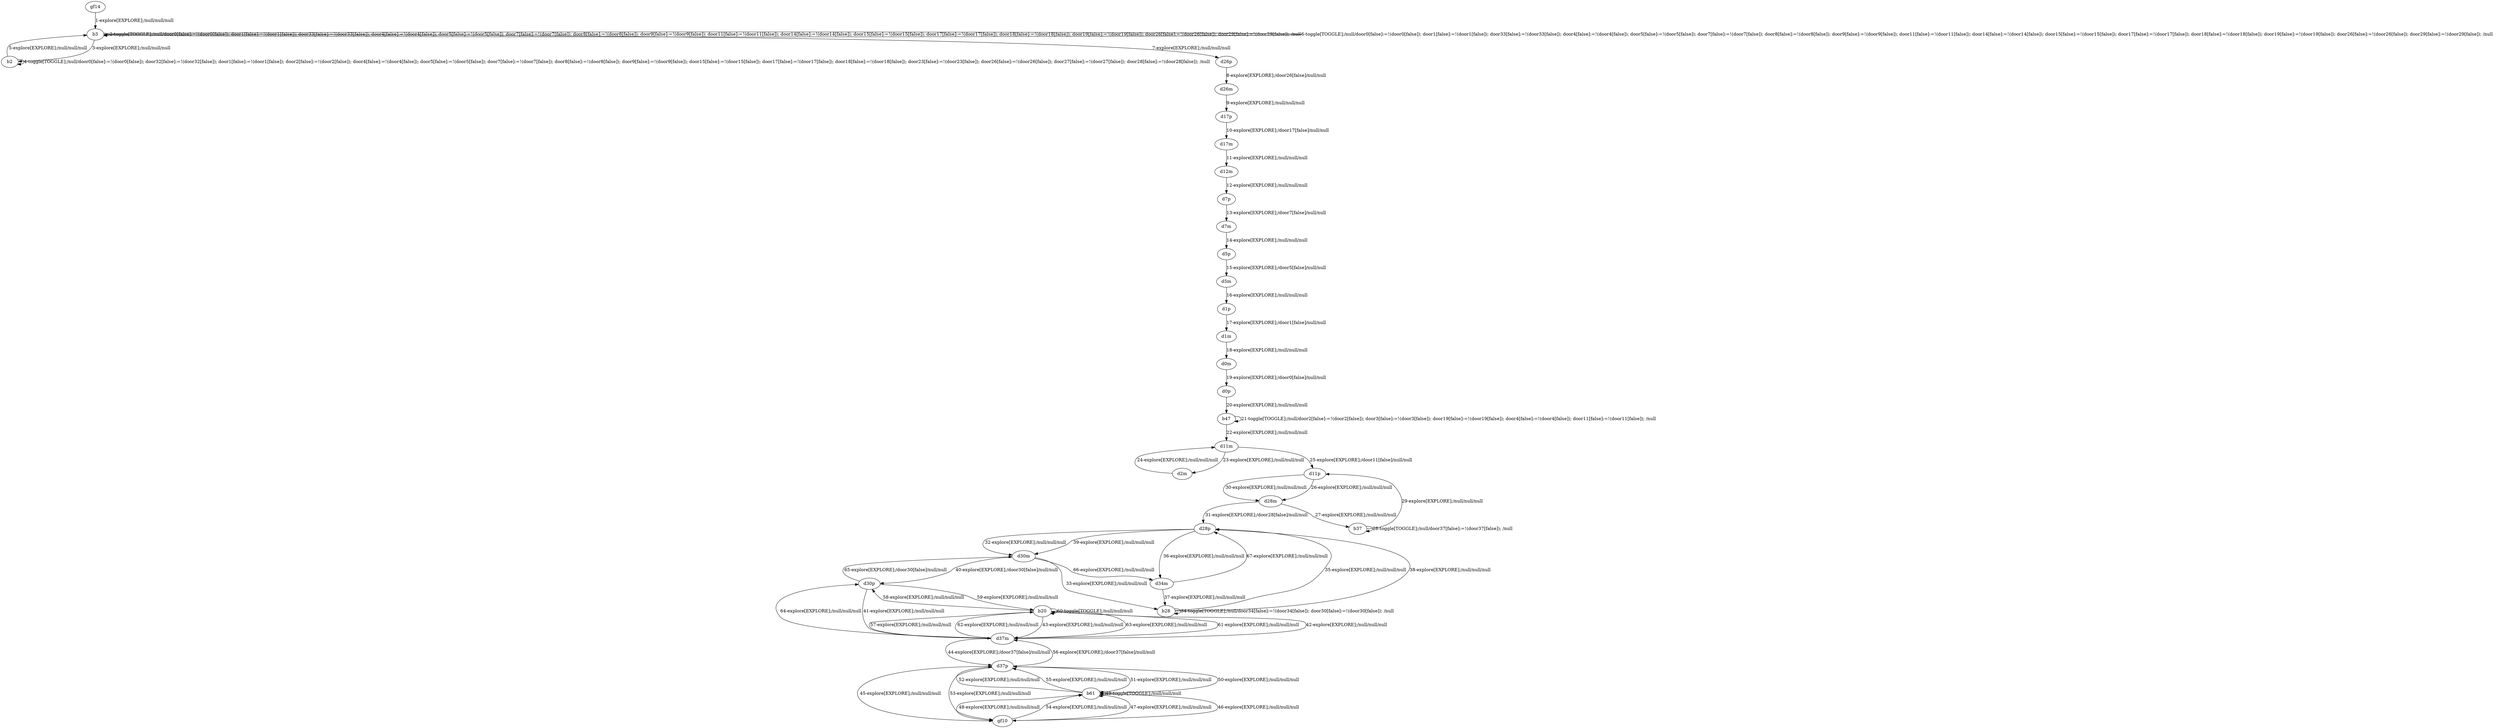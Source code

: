 # Total number of goals covered by this test: 1
# d30m --> d34m

digraph g {
"gf14" -> "b3" [label = "1-explore[EXPLORE];/null/null/null"];
"b3" -> "b3" [label = "2-toggle[TOGGLE];/null/door0[false]:=!(door0[false]); door1[false]:=!(door1[false]); door33[false]:=!(door33[false]); door4[false]:=!(door4[false]); door5[false]:=!(door5[false]); door7[false]:=!(door7[false]); door8[false]:=!(door8[false]); door9[false]:=!(door9[false]); door11[false]:=!(door11[false]); door14[false]:=!(door14[false]); door15[false]:=!(door15[false]); door17[false]:=!(door17[false]); door18[false]:=!(door18[false]); door19[false]:=!(door19[false]); door26[false]:=!(door26[false]); door29[false]:=!(door29[false]); /null"];
"b3" -> "b2" [label = "3-explore[EXPLORE];/null/null/null"];
"b2" -> "b2" [label = "4-toggle[TOGGLE];/null/door0[false]:=!(door0[false]); door32[false]:=!(door32[false]); door1[false]:=!(door1[false]); door2[false]:=!(door2[false]); door4[false]:=!(door4[false]); door5[false]:=!(door5[false]); door7[false]:=!(door7[false]); door8[false]:=!(door8[false]); door9[false]:=!(door9[false]); door15[false]:=!(door15[false]); door17[false]:=!(door17[false]); door18[false]:=!(door18[false]); door23[false]:=!(door23[false]); door26[false]:=!(door26[false]); door27[false]:=!(door27[false]); door28[false]:=!(door28[false]); /null"];
"b2" -> "b3" [label = "5-explore[EXPLORE];/null/null/null"];
"b3" -> "b3" [label = "6-toggle[TOGGLE];/null/door0[false]:=!(door0[false]); door1[false]:=!(door1[false]); door33[false]:=!(door33[false]); door4[false]:=!(door4[false]); door5[false]:=!(door5[false]); door7[false]:=!(door7[false]); door8[false]:=!(door8[false]); door9[false]:=!(door9[false]); door11[false]:=!(door11[false]); door14[false]:=!(door14[false]); door15[false]:=!(door15[false]); door17[false]:=!(door17[false]); door18[false]:=!(door18[false]); door19[false]:=!(door19[false]); door26[false]:=!(door26[false]); door29[false]:=!(door29[false]); /null"];
"b3" -> "d26p" [label = "7-explore[EXPLORE];/null/null/null"];
"d26p" -> "d26m" [label = "8-explore[EXPLORE];/door26[false]/null/null"];
"d26m" -> "d17p" [label = "9-explore[EXPLORE];/null/null/null"];
"d17p" -> "d17m" [label = "10-explore[EXPLORE];/door17[false]/null/null"];
"d17m" -> "d12m" [label = "11-explore[EXPLORE];/null/null/null"];
"d12m" -> "d7p" [label = "12-explore[EXPLORE];/null/null/null"];
"d7p" -> "d7m" [label = "13-explore[EXPLORE];/door7[false]/null/null"];
"d7m" -> "d5p" [label = "14-explore[EXPLORE];/null/null/null"];
"d5p" -> "d5m" [label = "15-explore[EXPLORE];/door5[false]/null/null"];
"d5m" -> "d1p" [label = "16-explore[EXPLORE];/null/null/null"];
"d1p" -> "d1m" [label = "17-explore[EXPLORE];/door1[false]/null/null"];
"d1m" -> "d0m" [label = "18-explore[EXPLORE];/null/null/null"];
"d0m" -> "d0p" [label = "19-explore[EXPLORE];/door0[false]/null/null"];
"d0p" -> "b47" [label = "20-explore[EXPLORE];/null/null/null"];
"b47" -> "b47" [label = "21-toggle[TOGGLE];/null/door2[false]:=!(door2[false]); door3[false]:=!(door3[false]); door19[false]:=!(door19[false]); door4[false]:=!(door4[false]); door11[false]:=!(door11[false]); /null"];
"b47" -> "d11m" [label = "22-explore[EXPLORE];/null/null/null"];
"d11m" -> "d2m" [label = "23-explore[EXPLORE];/null/null/null"];
"d2m" -> "d11m" [label = "24-explore[EXPLORE];/null/null/null"];
"d11m" -> "d11p" [label = "25-explore[EXPLORE];/door11[false]/null/null"];
"d11p" -> "d28m" [label = "26-explore[EXPLORE];/null/null/null"];
"d28m" -> "b37" [label = "27-explore[EXPLORE];/null/null/null"];
"b37" -> "b37" [label = "28-toggle[TOGGLE];/null/door37[false]:=!(door37[false]); /null"];
"b37" -> "d11p" [label = "29-explore[EXPLORE];/null/null/null"];
"d11p" -> "d28m" [label = "30-explore[EXPLORE];/null/null/null"];
"d28m" -> "d28p" [label = "31-explore[EXPLORE];/door28[false]/null/null"];
"d28p" -> "d30m" [label = "32-explore[EXPLORE];/null/null/null"];
"d30m" -> "b28" [label = "33-explore[EXPLORE];/null/null/null"];
"b28" -> "b28" [label = "34-toggle[TOGGLE];/null/door34[false]:=!(door34[false]); door30[false]:=!(door30[false]); /null"];
"b28" -> "d28p" [label = "35-explore[EXPLORE];/null/null/null"];
"d28p" -> "d34m" [label = "36-explore[EXPLORE];/null/null/null"];
"d34m" -> "b28" [label = "37-explore[EXPLORE];/null/null/null"];
"b28" -> "d28p" [label = "38-explore[EXPLORE];/null/null/null"];
"d28p" -> "d30m" [label = "39-explore[EXPLORE];/null/null/null"];
"d30m" -> "d30p" [label = "40-explore[EXPLORE];/door30[false]/null/null"];
"d30p" -> "d37m" [label = "41-explore[EXPLORE];/null/null/null"];
"d37m" -> "b20" [label = "42-explore[EXPLORE];/null/null/null"];
"b20" -> "d37m" [label = "43-explore[EXPLORE];/null/null/null"];
"d37m" -> "d37p" [label = "44-explore[EXPLORE];/door37[false]/null/null"];
"d37p" -> "gf10" [label = "45-explore[EXPLORE];/null/null/null"];
"gf10" -> "b61" [label = "46-explore[EXPLORE];/null/null/null"];
"b61" -> "gf10" [label = "47-explore[EXPLORE];/null/null/null"];
"gf10" -> "b61" [label = "48-explore[EXPLORE];/null/null/null"];
"b61" -> "b61" [label = "49-toggle[TOGGLE];/null/null/null"];
"b61" -> "d37p" [label = "50-explore[EXPLORE];/null/null/null"];
"d37p" -> "b61" [label = "51-explore[EXPLORE];/null/null/null"];
"b61" -> "d37p" [label = "52-explore[EXPLORE];/null/null/null"];
"d37p" -> "gf10" [label = "53-explore[EXPLORE];/null/null/null"];
"gf10" -> "b61" [label = "54-explore[EXPLORE];/null/null/null"];
"b61" -> "d37p" [label = "55-explore[EXPLORE];/null/null/null"];
"d37p" -> "d37m" [label = "56-explore[EXPLORE];/door37[false]/null/null"];
"d37m" -> "b20" [label = "57-explore[EXPLORE];/null/null/null"];
"b20" -> "d30p" [label = "58-explore[EXPLORE];/null/null/null"];
"d30p" -> "b20" [label = "59-explore[EXPLORE];/null/null/null"];
"b20" -> "b20" [label = "60-toggle[TOGGLE];/null/null/null"];
"b20" -> "d37m" [label = "61-explore[EXPLORE];/null/null/null"];
"d37m" -> "b20" [label = "62-explore[EXPLORE];/null/null/null"];
"b20" -> "d37m" [label = "63-explore[EXPLORE];/null/null/null"];
"d37m" -> "d30p" [label = "64-explore[EXPLORE];/null/null/null"];
"d30p" -> "d30m" [label = "65-explore[EXPLORE];/door30[false]/null/null"];
"d30m" -> "d34m" [label = "66-explore[EXPLORE];/null/null/null"];
"d34m" -> "d28p" [label = "67-explore[EXPLORE];/null/null/null"];
}